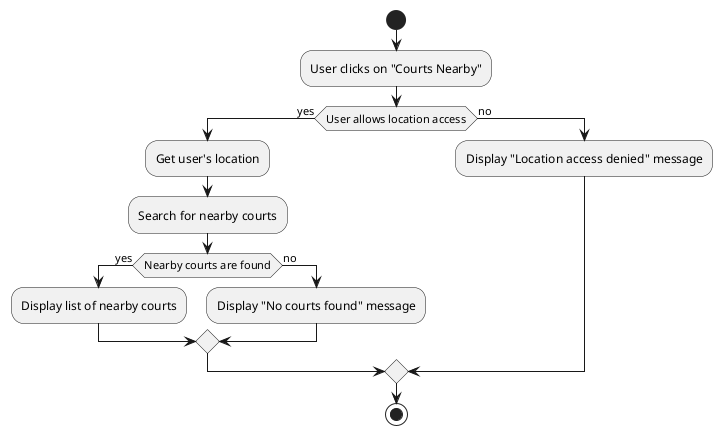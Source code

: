 @startuml
start
:User clicks on "Courts Nearby";
if (User allows location access) then (yes)
    :Get user's location;
    :Search for nearby courts;
    if (Nearby courts are found) then (yes)
        :Display list of nearby courts;
    else (no)
        :Display "No courts found" message;
    endif
else (no)
    :Display "Location access denied" message;
endif
stop
@enduml
